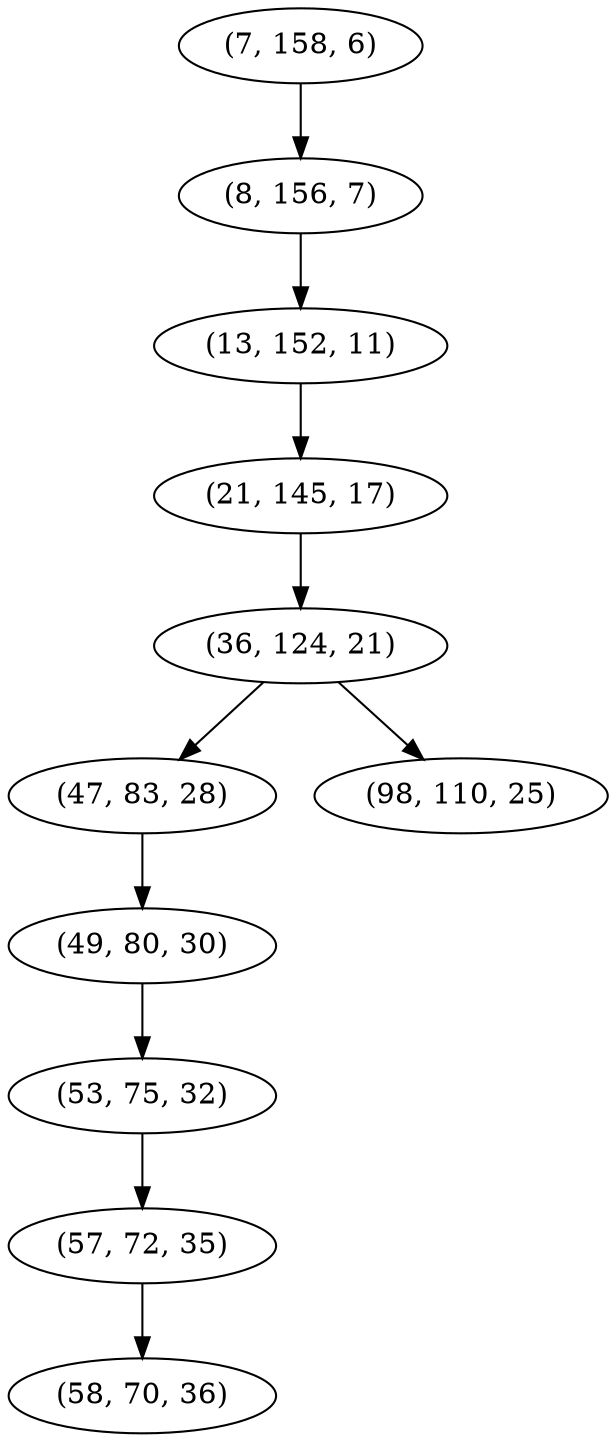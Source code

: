 digraph tree {
    "(7, 158, 6)";
    "(8, 156, 7)";
    "(13, 152, 11)";
    "(21, 145, 17)";
    "(36, 124, 21)";
    "(47, 83, 28)";
    "(49, 80, 30)";
    "(53, 75, 32)";
    "(57, 72, 35)";
    "(58, 70, 36)";
    "(98, 110, 25)";
    "(7, 158, 6)" -> "(8, 156, 7)";
    "(8, 156, 7)" -> "(13, 152, 11)";
    "(13, 152, 11)" -> "(21, 145, 17)";
    "(21, 145, 17)" -> "(36, 124, 21)";
    "(36, 124, 21)" -> "(47, 83, 28)";
    "(36, 124, 21)" -> "(98, 110, 25)";
    "(47, 83, 28)" -> "(49, 80, 30)";
    "(49, 80, 30)" -> "(53, 75, 32)";
    "(53, 75, 32)" -> "(57, 72, 35)";
    "(57, 72, 35)" -> "(58, 70, 36)";
}

